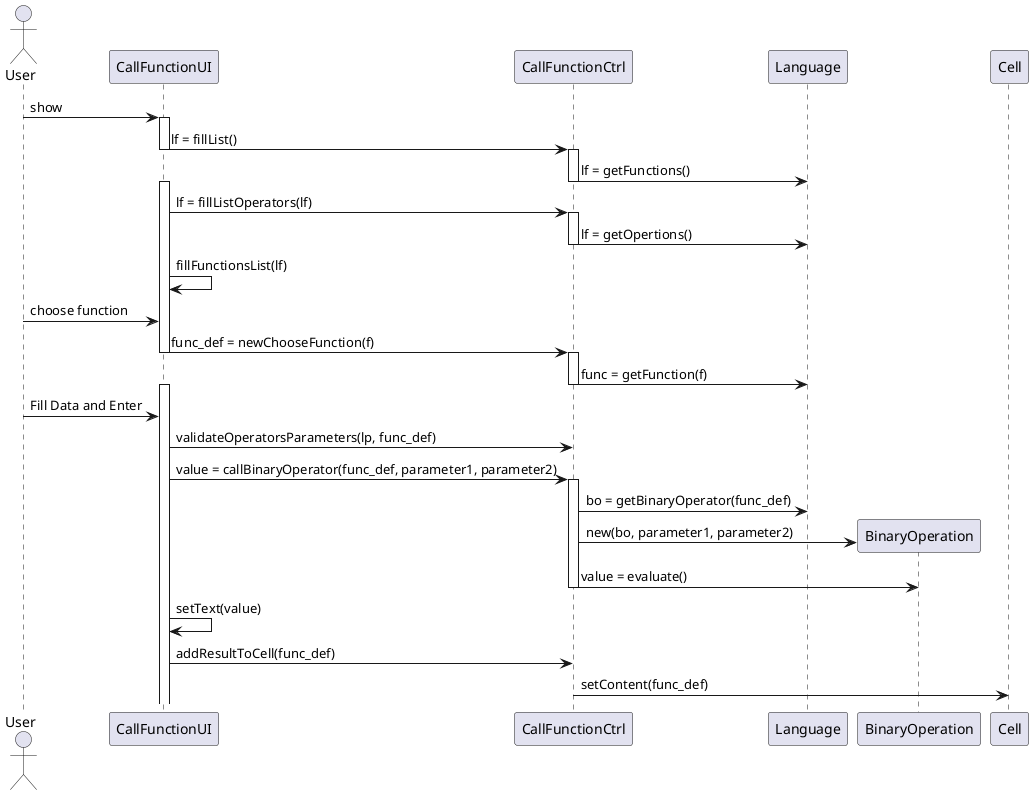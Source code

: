 @startuml doc-files/design_macros_05_02_part2.png
actor User
 participant "CallFunctionUI" as UI
 participant "CallFunctionCtrl" as ctrl
 participant "Language" as language
participant "BinaryOperation" as bo
User -> UI : show
activate UI
UI -> ctrl : lf = fillList()
deactivate UI
activate ctrl
ctrl -> language : lf = getFunctions()
deactivate ctrl
activate UI
UI ->ctrl : lf = fillListOperators(lf)
activate ctrl
ctrl -> language : lf = getOpertions()
deactivate ctrl
UI -> UI : fillFunctionsList(lf)
User -> UI : choose function
UI -> ctrl : func_def = newChooseFunction(f)
deactivate UI
activate ctrl
ctrl -> language : func = getFunction(f)
deactivate ctrl
activate UI
User -> UI : Fill Data and Enter
UI -> ctrl : validateOperatorsParameters(lp, func_def)
UI -> ctrl : value = callBinaryOperator(func_def, parameter1, parameter2)
activate ctrl
ctrl -> language : bo = getBinaryOperator(func_def)
create bo
ctrl -> bo : new(bo, parameter1, parameter2)
ctrl -> bo : value = evaluate()
deactivate ctrl
UI -> UI : setText(value)
UI -> ctrl : addResultToCell(func_def)
participant "Cell" as cell
ctrl -> cell : setContent(func_def)

@enduml